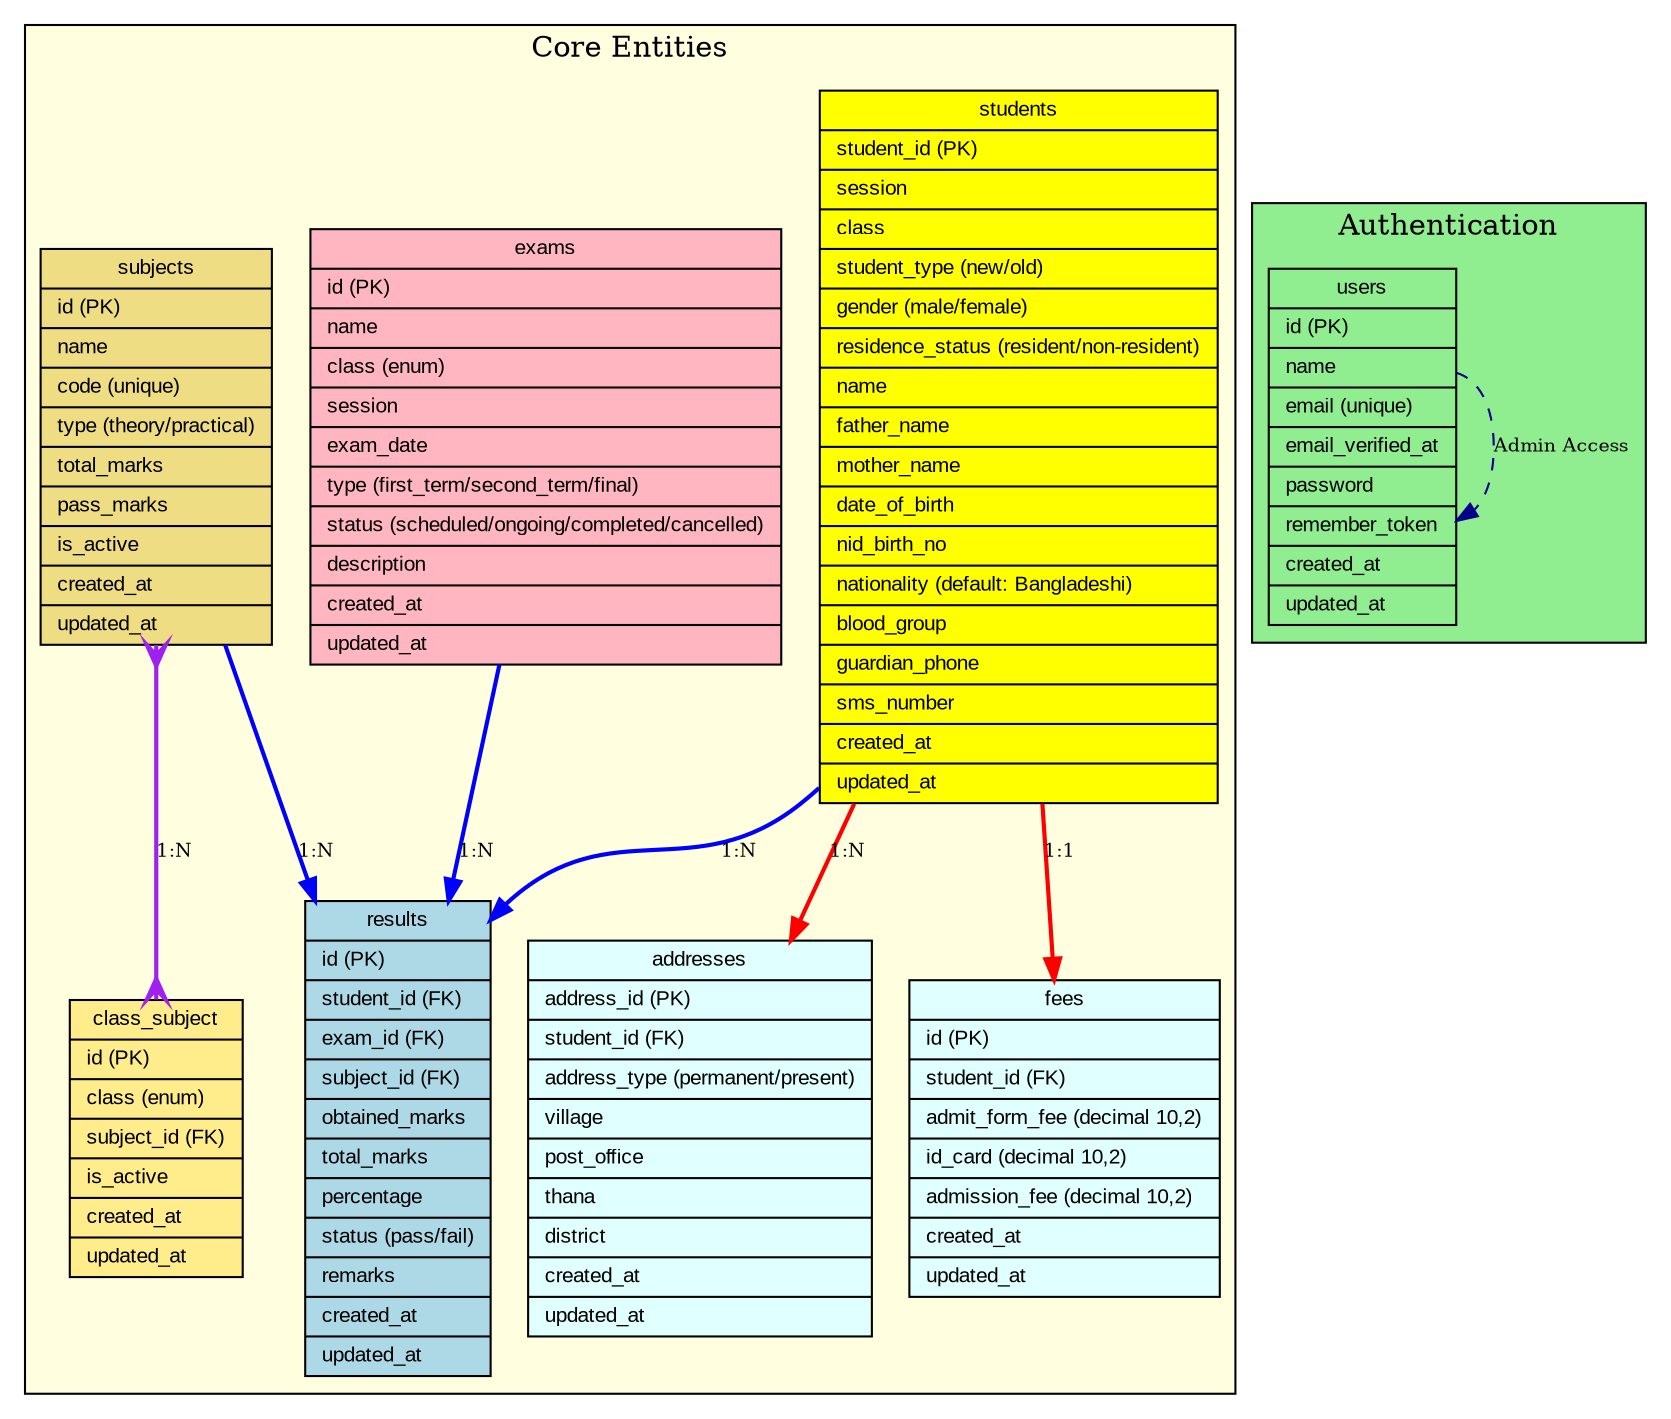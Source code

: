 digraph madrasa_management_er {
    // Graph configuration
    rankdir=TB;
    node [shape=record, style=filled, fontname="Arial", fontsize=10];
    edge [color=darkblue, fontsize=9];
    
    // Main entity - Students
    students [
        label="{students|student_id (PK)\l|session\l|class\l|student_type (new/old)\l|gender (male/female)\l|residence_status (resident/non-resident)\l|name\l|father_name\l|mother_name\l|date_of_birth\l|nid_birth_no\l|nationality (default: Bangladeshi)\l|blood_group\l|guardian_phone\l|sms_number\l|created_at\l|updated_at\l}",
        fillcolor=yellow
    ];
    
    // Related entities
    addresses [
        label="{addresses|address_id (PK)\l|student_id (FK)\l|address_type (permanent/present)\l|village\l|post_office\l|thana\l|district\l|created_at\l|updated_at\l}",
        fillcolor=lightcyan
    ];
    
    fees [
        label="{fees|id (PK)\l|student_id (FK)\l|admit_form_fee (decimal 10,2)\l|id_card (decimal 10,2)\l|admission_fee (decimal 10,2)\l|created_at\l|updated_at\l}",
        fillcolor=lightcyan
    ];
    
    // Authentication & System tables
    users [
        label="{users|id (PK)\l|name\l|email (unique)\l|email_verified_at\l|password\l|remember_token\l|created_at\l|updated_at\l}",
        fillcolor=lightgreen
    ];
    
    // Primary relationships
    students -> addresses [label="1:N", color=red, penwidth=2];
    students -> fees [label="1:1", color=red, penwidth=2];
    
    // System relationships
    users -> users [label="Admin Access", style=dashed];
    
    // Grouping for better visualization
    subgraph cluster_main {
        label="Core Entities";
        style=filled;
        fillcolor=lightyellow;
        students;
        addresses;
        fees;
            subjects;
            class_subject;
            exams;
            results;
    }
    
    subgraph cluster_auth {
        label="Authentication";
        style=filled;
        fillcolor=lightgreen;
        users;
    }
    // New entities
    subjects [
        label="{subjects|id (PK)\l|name\l|code (unique)\l|type (theory/practical)\l|total_marks\l|pass_marks\l|is_active\l|created_at\l|updated_at\l}",
        fillcolor=lightgoldenrod
    ];

    class_subject [
        label="{class_subject|id (PK)\l|class (enum)\l|subject_id (FK)\l|is_active\l|created_at\l|updated_at\l}",
        fillcolor=lightgoldenrod1
    ];

    exams [
        label="{exams|id (PK)\l|name\l|class (enum)\l|session\l|exam_date\l|type (first_term/second_term/final)\l|status (scheduled/ongoing/completed/cancelled)\l|description\l|created_at\l|updated_at\l}",
        fillcolor=lightpink
    ];

    results [
        label="{results|id (PK)\l|student_id (FK)\l|exam_id (FK)\l|subject_id (FK)\l|obtained_marks\l|total_marks\l|percentage\l|status (pass/fail)\l|remarks\l|created_at\l|updated_at\l}",
        fillcolor=lightblue
    ];

    // New relationships
    students -> results [label="1:N", color=blue, penwidth=2];
    exams -> results [label="1:N", color=blue, penwidth=2];
    subjects -> results [label="1:N", color=blue, penwidth=2];
    
    // Many-to-Many: Subjects <-> Classes (through class_subject pivot)
    subjects -> class_subject [label="1:N", color=purple, penwidth=2, dir=both, arrowhead=crow, arrowtail=crow];
    // Note: class_subject.class is enum (play, nursery, first, etc.)
    // This creates M:N between subjects and class enum values
}
